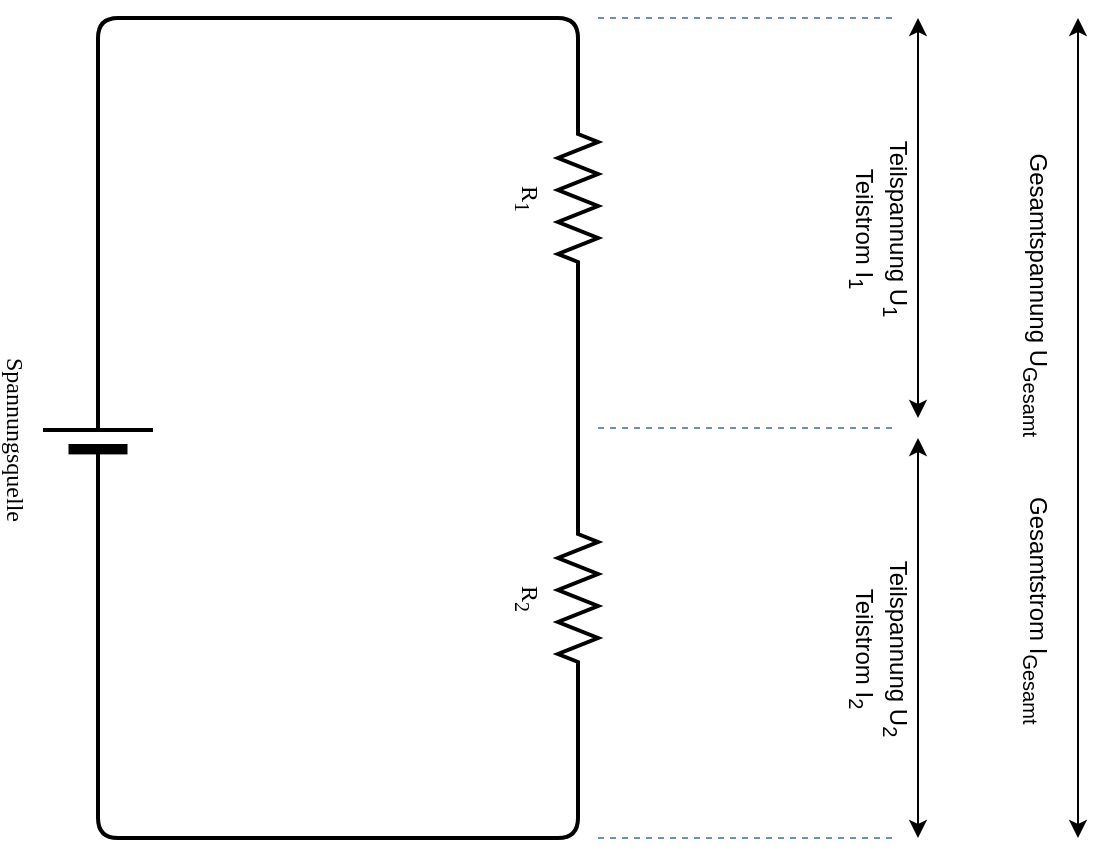 <mxfile version="11.3.0" type="device" pages="1"><diagram name="Page-1" id="7e0a89b8-554c-2b80-1dc8-d5c74ca68de4"><mxGraphModel dx="817" dy="448" grid="1" gridSize="10" guides="1" tooltips="1" connect="1" arrows="1" fold="1" page="1" pageScale="1" pageWidth="1100" pageHeight="850" background="#ffffff" math="0" shadow="0"><root><mxCell id="0"/><mxCell id="1" parent="0"/><mxCell id="fHgu0U2PaML00G1JEBzg-8" value="" style="endArrow=none;html=1;strokeColor=#6c8ebf;strokeWidth=1;fillColor=#dae8fc;dashed=1;" parent="1" edge="1"><mxGeometry width="100" relative="1" as="geometry"><mxPoint x="610" y="465" as="sourcePoint"/><mxPoint x="760" y="465" as="targetPoint"/></mxGeometry></mxCell><mxCell id="fHgu0U2PaML00G1JEBzg-9" value="" style="endArrow=none;html=1;strokeColor=#6c8ebf;strokeWidth=1;fillColor=#dae8fc;dashed=1;" parent="1" edge="1"><mxGeometry width="100" relative="1" as="geometry"><mxPoint x="610" y="670" as="sourcePoint"/><mxPoint x="760" y="670" as="targetPoint"/></mxGeometry></mxCell><mxCell id="fHgu0U2PaML00G1JEBzg-7" value="" style="endArrow=none;html=1;strokeColor=#6c8ebf;strokeWidth=1;fillColor=#dae8fc;dashed=1;" parent="1" edge="1"><mxGeometry width="100" relative="1" as="geometry"><mxPoint x="610" y="260" as="sourcePoint"/><mxPoint x="760" y="260" as="targetPoint"/></mxGeometry></mxCell><mxCell id="1cb643a89b7d889d-5" value="R&lt;sub&gt;1&lt;/sub&gt;" style="verticalLabelPosition=bottom;shadow=0;dashed=0;align=center;fillColor=#ffffff;html=1;verticalAlign=top;strokeWidth=2;shape=mxgraph.electrical.resistors.resistor_2;rounded=1;comic=0;labelBackgroundColor=none;fontFamily=Verdana;fontSize=12;fontColor=#000000;rotation=90;" parent="1" vertex="1"><mxGeometry x="550" y="340" width="100" height="20" as="geometry"/></mxCell><mxCell id="1cb643a89b7d889d-6" value="R&lt;sub&gt;2&lt;/sub&gt;" style="verticalLabelPosition=bottom;shadow=0;dashed=0;align=center;fillColor=#ffffff;html=1;verticalAlign=top;strokeWidth=2;shape=mxgraph.electrical.resistors.resistor_2;rounded=1;comic=0;labelBackgroundColor=none;fontFamily=Verdana;fontSize=12;fontColor=#000000;rotation=90;" parent="1" vertex="1"><mxGeometry x="550" y="540" width="100" height="20" as="geometry"/></mxCell><mxCell id="1cb643a89b7d889d-7" value="Spannungsquelle" style="verticalLabelPosition=bottom;shadow=0;dashed=0;align=center;fillColor=#000000;strokeColor=#000000;html=1;verticalAlign=top;strokeWidth=2;shape=mxgraph.electrical.miscellaneous.monocell_battery;rounded=1;comic=0;labelBackgroundColor=none;fontFamily=Verdana;fontSize=12;fontColor=#000000;flipH=1;rotation=90;" parent="1" vertex="1"><mxGeometry x="320" y="442.5" width="80" height="55" as="geometry"/></mxCell><mxCell id="fHgu0U2PaML00G1JEBzg-4" value="" style="endArrow=none;html=1;strokeColor=#000000;strokeWidth=2;jumpStyle=gap;exitX=1;exitY=0.5;exitDx=0;exitDy=0;exitPerimeter=0;entryX=0;entryY=0.5;entryDx=0;entryDy=0;entryPerimeter=0;" parent="1" source="1cb643a89b7d889d-7" target="1cb643a89b7d889d-5" edge="1"><mxGeometry width="100" relative="1" as="geometry"><mxPoint x="670" y="170" as="sourcePoint"/><mxPoint x="770" y="170" as="targetPoint"/><Array as="points"><mxPoint x="360" y="260"/><mxPoint x="600" y="260"/></Array></mxGeometry></mxCell><mxCell id="fHgu0U2PaML00G1JEBzg-5" value="" style="endArrow=none;html=1;strokeColor=#000000;strokeWidth=2;exitX=0;exitY=0.5;exitDx=0;exitDy=0;exitPerimeter=0;entryX=1;entryY=0.5;entryDx=0;entryDy=0;entryPerimeter=0;jumpStyle=gap;" parent="1" source="1cb643a89b7d889d-7" target="1cb643a89b7d889d-6" edge="1"><mxGeometry width="100" relative="1" as="geometry"><mxPoint x="330" y="620" as="sourcePoint"/><mxPoint x="430" y="620" as="targetPoint"/><Array as="points"><mxPoint x="360" y="670"/><mxPoint x="600" y="670"/></Array></mxGeometry></mxCell><mxCell id="fHgu0U2PaML00G1JEBzg-6" value="" style="endArrow=none;html=1;strokeColor=#000000;strokeWidth=2;exitX=1;exitY=0.5;exitDx=0;exitDy=0;exitPerimeter=0;entryX=0;entryY=0.5;entryDx=0;entryDy=0;entryPerimeter=0;jumpStyle=gap;" parent="1" source="1cb643a89b7d889d-5" target="1cb643a89b7d889d-6" edge="1"><mxGeometry width="100" relative="1" as="geometry"><mxPoint x="310" y="690" as="sourcePoint"/><mxPoint x="410" y="690" as="targetPoint"/></mxGeometry></mxCell><mxCell id="fHgu0U2PaML00G1JEBzg-10" value="" style="endArrow=classic;startArrow=classic;html=1;strokeWidth=1;" parent="1" edge="1"><mxGeometry width="50" height="50" relative="1" as="geometry"><mxPoint x="770" y="460" as="sourcePoint"/><mxPoint x="770" y="260" as="targetPoint"/></mxGeometry></mxCell><mxCell id="fHgu0U2PaML00G1JEBzg-11" value="" style="endArrow=classic;startArrow=classic;html=1;strokeWidth=1;" parent="1" edge="1"><mxGeometry width="50" height="50" relative="1" as="geometry"><mxPoint x="770" y="670" as="sourcePoint"/><mxPoint x="770" y="470" as="targetPoint"/></mxGeometry></mxCell><mxCell id="fHgu0U2PaML00G1JEBzg-12" value="" style="endArrow=classic;startArrow=classic;html=1;strokeWidth=1;" parent="1" edge="1"><mxGeometry width="50" height="50" relative="1" as="geometry"><mxPoint x="850" y="670" as="sourcePoint"/><mxPoint x="850" y="260" as="targetPoint"/></mxGeometry></mxCell><mxCell id="fHgu0U2PaML00G1JEBzg-13" value="&lt;div&gt;Teilspannung U&lt;sub&gt;1&lt;/sub&gt;&lt;/div&gt;&lt;div&gt;Teilstrom I&lt;sub&gt;1&lt;/sub&gt;&lt;br&gt;&lt;/div&gt;" style="text;html=1;resizable=0;points=[];autosize=1;align=center;verticalAlign=top;spacingTop=-4;rotation=90;" parent="1" vertex="1"><mxGeometry x="700" y="350" width="110" height="30" as="geometry"/></mxCell><mxCell id="fHgu0U2PaML00G1JEBzg-14" value="&lt;div&gt;Teilspannung U&lt;sub&gt;2&lt;/sub&gt;&lt;/div&gt;&lt;div&gt;Teilstrom I&lt;sub&gt;2&lt;/sub&gt;&lt;br&gt;&lt;/div&gt;" style="text;html=1;resizable=0;points=[];autosize=1;align=center;verticalAlign=top;spacingTop=-4;rotation=90;" parent="1" vertex="1"><mxGeometry x="700" y="560" width="110" height="30" as="geometry"/></mxCell><mxCell id="fHgu0U2PaML00G1JEBzg-15" value="Gesamtspannung U&lt;sub&gt;Gesamt&lt;/sub&gt; &amp;nbsp;&amp;nbsp;&amp;nbsp;&amp;nbsp;&amp;nbsp;&amp;nbsp;&amp;nbsp; Gesamtstrom I&lt;sub&gt;Gesamt&lt;/sub&gt;" style="text;html=1;resizable=0;points=[];autosize=1;align=center;verticalAlign=top;spacingTop=-4;rotation=90;" parent="1" vertex="1"><mxGeometry x="680" y="460" width="300" height="20" as="geometry"/></mxCell></root></mxGraphModel></diagram></mxfile>